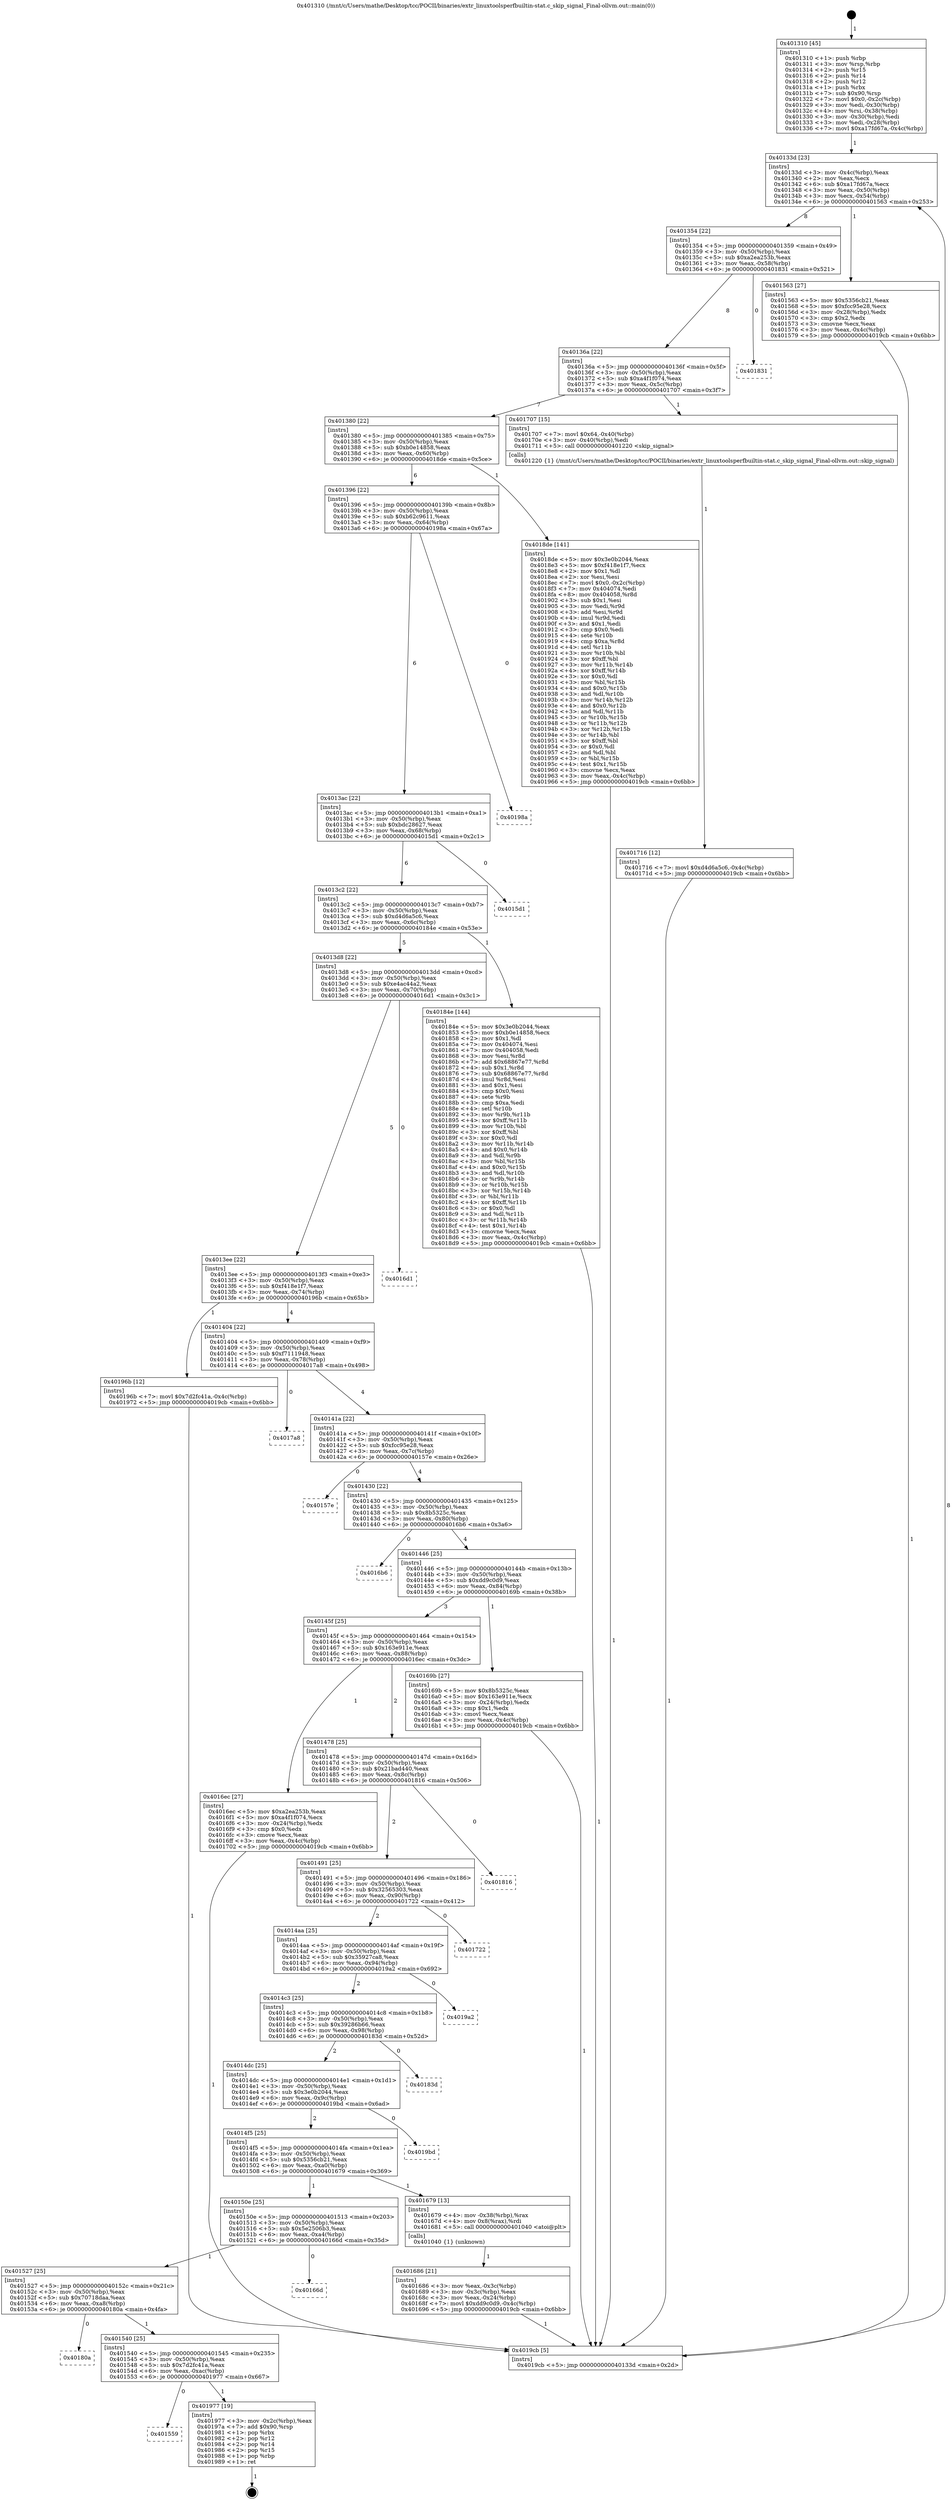 digraph "0x401310" {
  label = "0x401310 (/mnt/c/Users/mathe/Desktop/tcc/POCII/binaries/extr_linuxtoolsperfbuiltin-stat.c_skip_signal_Final-ollvm.out::main(0))"
  labelloc = "t"
  node[shape=record]

  Entry [label="",width=0.3,height=0.3,shape=circle,fillcolor=black,style=filled]
  "0x40133d" [label="{
     0x40133d [23]\l
     | [instrs]\l
     &nbsp;&nbsp;0x40133d \<+3\>: mov -0x4c(%rbp),%eax\l
     &nbsp;&nbsp;0x401340 \<+2\>: mov %eax,%ecx\l
     &nbsp;&nbsp;0x401342 \<+6\>: sub $0xa17fd67a,%ecx\l
     &nbsp;&nbsp;0x401348 \<+3\>: mov %eax,-0x50(%rbp)\l
     &nbsp;&nbsp;0x40134b \<+3\>: mov %ecx,-0x54(%rbp)\l
     &nbsp;&nbsp;0x40134e \<+6\>: je 0000000000401563 \<main+0x253\>\l
  }"]
  "0x401563" [label="{
     0x401563 [27]\l
     | [instrs]\l
     &nbsp;&nbsp;0x401563 \<+5\>: mov $0x5356cb21,%eax\l
     &nbsp;&nbsp;0x401568 \<+5\>: mov $0xfcc95e28,%ecx\l
     &nbsp;&nbsp;0x40156d \<+3\>: mov -0x28(%rbp),%edx\l
     &nbsp;&nbsp;0x401570 \<+3\>: cmp $0x2,%edx\l
     &nbsp;&nbsp;0x401573 \<+3\>: cmovne %ecx,%eax\l
     &nbsp;&nbsp;0x401576 \<+3\>: mov %eax,-0x4c(%rbp)\l
     &nbsp;&nbsp;0x401579 \<+5\>: jmp 00000000004019cb \<main+0x6bb\>\l
  }"]
  "0x401354" [label="{
     0x401354 [22]\l
     | [instrs]\l
     &nbsp;&nbsp;0x401354 \<+5\>: jmp 0000000000401359 \<main+0x49\>\l
     &nbsp;&nbsp;0x401359 \<+3\>: mov -0x50(%rbp),%eax\l
     &nbsp;&nbsp;0x40135c \<+5\>: sub $0xa2ea253b,%eax\l
     &nbsp;&nbsp;0x401361 \<+3\>: mov %eax,-0x58(%rbp)\l
     &nbsp;&nbsp;0x401364 \<+6\>: je 0000000000401831 \<main+0x521\>\l
  }"]
  "0x4019cb" [label="{
     0x4019cb [5]\l
     | [instrs]\l
     &nbsp;&nbsp;0x4019cb \<+5\>: jmp 000000000040133d \<main+0x2d\>\l
  }"]
  "0x401310" [label="{
     0x401310 [45]\l
     | [instrs]\l
     &nbsp;&nbsp;0x401310 \<+1\>: push %rbp\l
     &nbsp;&nbsp;0x401311 \<+3\>: mov %rsp,%rbp\l
     &nbsp;&nbsp;0x401314 \<+2\>: push %r15\l
     &nbsp;&nbsp;0x401316 \<+2\>: push %r14\l
     &nbsp;&nbsp;0x401318 \<+2\>: push %r12\l
     &nbsp;&nbsp;0x40131a \<+1\>: push %rbx\l
     &nbsp;&nbsp;0x40131b \<+7\>: sub $0x90,%rsp\l
     &nbsp;&nbsp;0x401322 \<+7\>: movl $0x0,-0x2c(%rbp)\l
     &nbsp;&nbsp;0x401329 \<+3\>: mov %edi,-0x30(%rbp)\l
     &nbsp;&nbsp;0x40132c \<+4\>: mov %rsi,-0x38(%rbp)\l
     &nbsp;&nbsp;0x401330 \<+3\>: mov -0x30(%rbp),%edi\l
     &nbsp;&nbsp;0x401333 \<+3\>: mov %edi,-0x28(%rbp)\l
     &nbsp;&nbsp;0x401336 \<+7\>: movl $0xa17fd67a,-0x4c(%rbp)\l
  }"]
  Exit [label="",width=0.3,height=0.3,shape=circle,fillcolor=black,style=filled,peripheries=2]
  "0x401831" [label="{
     0x401831\l
  }", style=dashed]
  "0x40136a" [label="{
     0x40136a [22]\l
     | [instrs]\l
     &nbsp;&nbsp;0x40136a \<+5\>: jmp 000000000040136f \<main+0x5f\>\l
     &nbsp;&nbsp;0x40136f \<+3\>: mov -0x50(%rbp),%eax\l
     &nbsp;&nbsp;0x401372 \<+5\>: sub $0xa4f1f074,%eax\l
     &nbsp;&nbsp;0x401377 \<+3\>: mov %eax,-0x5c(%rbp)\l
     &nbsp;&nbsp;0x40137a \<+6\>: je 0000000000401707 \<main+0x3f7\>\l
  }"]
  "0x401559" [label="{
     0x401559\l
  }", style=dashed]
  "0x401707" [label="{
     0x401707 [15]\l
     | [instrs]\l
     &nbsp;&nbsp;0x401707 \<+7\>: movl $0x64,-0x40(%rbp)\l
     &nbsp;&nbsp;0x40170e \<+3\>: mov -0x40(%rbp),%edi\l
     &nbsp;&nbsp;0x401711 \<+5\>: call 0000000000401220 \<skip_signal\>\l
     | [calls]\l
     &nbsp;&nbsp;0x401220 \{1\} (/mnt/c/Users/mathe/Desktop/tcc/POCII/binaries/extr_linuxtoolsperfbuiltin-stat.c_skip_signal_Final-ollvm.out::skip_signal)\l
  }"]
  "0x401380" [label="{
     0x401380 [22]\l
     | [instrs]\l
     &nbsp;&nbsp;0x401380 \<+5\>: jmp 0000000000401385 \<main+0x75\>\l
     &nbsp;&nbsp;0x401385 \<+3\>: mov -0x50(%rbp),%eax\l
     &nbsp;&nbsp;0x401388 \<+5\>: sub $0xb0e14858,%eax\l
     &nbsp;&nbsp;0x40138d \<+3\>: mov %eax,-0x60(%rbp)\l
     &nbsp;&nbsp;0x401390 \<+6\>: je 00000000004018de \<main+0x5ce\>\l
  }"]
  "0x401977" [label="{
     0x401977 [19]\l
     | [instrs]\l
     &nbsp;&nbsp;0x401977 \<+3\>: mov -0x2c(%rbp),%eax\l
     &nbsp;&nbsp;0x40197a \<+7\>: add $0x90,%rsp\l
     &nbsp;&nbsp;0x401981 \<+1\>: pop %rbx\l
     &nbsp;&nbsp;0x401982 \<+2\>: pop %r12\l
     &nbsp;&nbsp;0x401984 \<+2\>: pop %r14\l
     &nbsp;&nbsp;0x401986 \<+2\>: pop %r15\l
     &nbsp;&nbsp;0x401988 \<+1\>: pop %rbp\l
     &nbsp;&nbsp;0x401989 \<+1\>: ret\l
  }"]
  "0x4018de" [label="{
     0x4018de [141]\l
     | [instrs]\l
     &nbsp;&nbsp;0x4018de \<+5\>: mov $0x3e0b2044,%eax\l
     &nbsp;&nbsp;0x4018e3 \<+5\>: mov $0xf418e1f7,%ecx\l
     &nbsp;&nbsp;0x4018e8 \<+2\>: mov $0x1,%dl\l
     &nbsp;&nbsp;0x4018ea \<+2\>: xor %esi,%esi\l
     &nbsp;&nbsp;0x4018ec \<+7\>: movl $0x0,-0x2c(%rbp)\l
     &nbsp;&nbsp;0x4018f3 \<+7\>: mov 0x404074,%edi\l
     &nbsp;&nbsp;0x4018fa \<+8\>: mov 0x404058,%r8d\l
     &nbsp;&nbsp;0x401902 \<+3\>: sub $0x1,%esi\l
     &nbsp;&nbsp;0x401905 \<+3\>: mov %edi,%r9d\l
     &nbsp;&nbsp;0x401908 \<+3\>: add %esi,%r9d\l
     &nbsp;&nbsp;0x40190b \<+4\>: imul %r9d,%edi\l
     &nbsp;&nbsp;0x40190f \<+3\>: and $0x1,%edi\l
     &nbsp;&nbsp;0x401912 \<+3\>: cmp $0x0,%edi\l
     &nbsp;&nbsp;0x401915 \<+4\>: sete %r10b\l
     &nbsp;&nbsp;0x401919 \<+4\>: cmp $0xa,%r8d\l
     &nbsp;&nbsp;0x40191d \<+4\>: setl %r11b\l
     &nbsp;&nbsp;0x401921 \<+3\>: mov %r10b,%bl\l
     &nbsp;&nbsp;0x401924 \<+3\>: xor $0xff,%bl\l
     &nbsp;&nbsp;0x401927 \<+3\>: mov %r11b,%r14b\l
     &nbsp;&nbsp;0x40192a \<+4\>: xor $0xff,%r14b\l
     &nbsp;&nbsp;0x40192e \<+3\>: xor $0x0,%dl\l
     &nbsp;&nbsp;0x401931 \<+3\>: mov %bl,%r15b\l
     &nbsp;&nbsp;0x401934 \<+4\>: and $0x0,%r15b\l
     &nbsp;&nbsp;0x401938 \<+3\>: and %dl,%r10b\l
     &nbsp;&nbsp;0x40193b \<+3\>: mov %r14b,%r12b\l
     &nbsp;&nbsp;0x40193e \<+4\>: and $0x0,%r12b\l
     &nbsp;&nbsp;0x401942 \<+3\>: and %dl,%r11b\l
     &nbsp;&nbsp;0x401945 \<+3\>: or %r10b,%r15b\l
     &nbsp;&nbsp;0x401948 \<+3\>: or %r11b,%r12b\l
     &nbsp;&nbsp;0x40194b \<+3\>: xor %r12b,%r15b\l
     &nbsp;&nbsp;0x40194e \<+3\>: or %r14b,%bl\l
     &nbsp;&nbsp;0x401951 \<+3\>: xor $0xff,%bl\l
     &nbsp;&nbsp;0x401954 \<+3\>: or $0x0,%dl\l
     &nbsp;&nbsp;0x401957 \<+2\>: and %dl,%bl\l
     &nbsp;&nbsp;0x401959 \<+3\>: or %bl,%r15b\l
     &nbsp;&nbsp;0x40195c \<+4\>: test $0x1,%r15b\l
     &nbsp;&nbsp;0x401960 \<+3\>: cmovne %ecx,%eax\l
     &nbsp;&nbsp;0x401963 \<+3\>: mov %eax,-0x4c(%rbp)\l
     &nbsp;&nbsp;0x401966 \<+5\>: jmp 00000000004019cb \<main+0x6bb\>\l
  }"]
  "0x401396" [label="{
     0x401396 [22]\l
     | [instrs]\l
     &nbsp;&nbsp;0x401396 \<+5\>: jmp 000000000040139b \<main+0x8b\>\l
     &nbsp;&nbsp;0x40139b \<+3\>: mov -0x50(%rbp),%eax\l
     &nbsp;&nbsp;0x40139e \<+5\>: sub $0xb62c9611,%eax\l
     &nbsp;&nbsp;0x4013a3 \<+3\>: mov %eax,-0x64(%rbp)\l
     &nbsp;&nbsp;0x4013a6 \<+6\>: je 000000000040198a \<main+0x67a\>\l
  }"]
  "0x401540" [label="{
     0x401540 [25]\l
     | [instrs]\l
     &nbsp;&nbsp;0x401540 \<+5\>: jmp 0000000000401545 \<main+0x235\>\l
     &nbsp;&nbsp;0x401545 \<+3\>: mov -0x50(%rbp),%eax\l
     &nbsp;&nbsp;0x401548 \<+5\>: sub $0x7d2fc41a,%eax\l
     &nbsp;&nbsp;0x40154d \<+6\>: mov %eax,-0xac(%rbp)\l
     &nbsp;&nbsp;0x401553 \<+6\>: je 0000000000401977 \<main+0x667\>\l
  }"]
  "0x40198a" [label="{
     0x40198a\l
  }", style=dashed]
  "0x4013ac" [label="{
     0x4013ac [22]\l
     | [instrs]\l
     &nbsp;&nbsp;0x4013ac \<+5\>: jmp 00000000004013b1 \<main+0xa1\>\l
     &nbsp;&nbsp;0x4013b1 \<+3\>: mov -0x50(%rbp),%eax\l
     &nbsp;&nbsp;0x4013b4 \<+5\>: sub $0xbdc28627,%eax\l
     &nbsp;&nbsp;0x4013b9 \<+3\>: mov %eax,-0x68(%rbp)\l
     &nbsp;&nbsp;0x4013bc \<+6\>: je 00000000004015d1 \<main+0x2c1\>\l
  }"]
  "0x40180a" [label="{
     0x40180a\l
  }", style=dashed]
  "0x4015d1" [label="{
     0x4015d1\l
  }", style=dashed]
  "0x4013c2" [label="{
     0x4013c2 [22]\l
     | [instrs]\l
     &nbsp;&nbsp;0x4013c2 \<+5\>: jmp 00000000004013c7 \<main+0xb7\>\l
     &nbsp;&nbsp;0x4013c7 \<+3\>: mov -0x50(%rbp),%eax\l
     &nbsp;&nbsp;0x4013ca \<+5\>: sub $0xd4d6a5c6,%eax\l
     &nbsp;&nbsp;0x4013cf \<+3\>: mov %eax,-0x6c(%rbp)\l
     &nbsp;&nbsp;0x4013d2 \<+6\>: je 000000000040184e \<main+0x53e\>\l
  }"]
  "0x401527" [label="{
     0x401527 [25]\l
     | [instrs]\l
     &nbsp;&nbsp;0x401527 \<+5\>: jmp 000000000040152c \<main+0x21c\>\l
     &nbsp;&nbsp;0x40152c \<+3\>: mov -0x50(%rbp),%eax\l
     &nbsp;&nbsp;0x40152f \<+5\>: sub $0x70718daa,%eax\l
     &nbsp;&nbsp;0x401534 \<+6\>: mov %eax,-0xa8(%rbp)\l
     &nbsp;&nbsp;0x40153a \<+6\>: je 000000000040180a \<main+0x4fa\>\l
  }"]
  "0x40184e" [label="{
     0x40184e [144]\l
     | [instrs]\l
     &nbsp;&nbsp;0x40184e \<+5\>: mov $0x3e0b2044,%eax\l
     &nbsp;&nbsp;0x401853 \<+5\>: mov $0xb0e14858,%ecx\l
     &nbsp;&nbsp;0x401858 \<+2\>: mov $0x1,%dl\l
     &nbsp;&nbsp;0x40185a \<+7\>: mov 0x404074,%esi\l
     &nbsp;&nbsp;0x401861 \<+7\>: mov 0x404058,%edi\l
     &nbsp;&nbsp;0x401868 \<+3\>: mov %esi,%r8d\l
     &nbsp;&nbsp;0x40186b \<+7\>: add $0x68867e77,%r8d\l
     &nbsp;&nbsp;0x401872 \<+4\>: sub $0x1,%r8d\l
     &nbsp;&nbsp;0x401876 \<+7\>: sub $0x68867e77,%r8d\l
     &nbsp;&nbsp;0x40187d \<+4\>: imul %r8d,%esi\l
     &nbsp;&nbsp;0x401881 \<+3\>: and $0x1,%esi\l
     &nbsp;&nbsp;0x401884 \<+3\>: cmp $0x0,%esi\l
     &nbsp;&nbsp;0x401887 \<+4\>: sete %r9b\l
     &nbsp;&nbsp;0x40188b \<+3\>: cmp $0xa,%edi\l
     &nbsp;&nbsp;0x40188e \<+4\>: setl %r10b\l
     &nbsp;&nbsp;0x401892 \<+3\>: mov %r9b,%r11b\l
     &nbsp;&nbsp;0x401895 \<+4\>: xor $0xff,%r11b\l
     &nbsp;&nbsp;0x401899 \<+3\>: mov %r10b,%bl\l
     &nbsp;&nbsp;0x40189c \<+3\>: xor $0xff,%bl\l
     &nbsp;&nbsp;0x40189f \<+3\>: xor $0x0,%dl\l
     &nbsp;&nbsp;0x4018a2 \<+3\>: mov %r11b,%r14b\l
     &nbsp;&nbsp;0x4018a5 \<+4\>: and $0x0,%r14b\l
     &nbsp;&nbsp;0x4018a9 \<+3\>: and %dl,%r9b\l
     &nbsp;&nbsp;0x4018ac \<+3\>: mov %bl,%r15b\l
     &nbsp;&nbsp;0x4018af \<+4\>: and $0x0,%r15b\l
     &nbsp;&nbsp;0x4018b3 \<+3\>: and %dl,%r10b\l
     &nbsp;&nbsp;0x4018b6 \<+3\>: or %r9b,%r14b\l
     &nbsp;&nbsp;0x4018b9 \<+3\>: or %r10b,%r15b\l
     &nbsp;&nbsp;0x4018bc \<+3\>: xor %r15b,%r14b\l
     &nbsp;&nbsp;0x4018bf \<+3\>: or %bl,%r11b\l
     &nbsp;&nbsp;0x4018c2 \<+4\>: xor $0xff,%r11b\l
     &nbsp;&nbsp;0x4018c6 \<+3\>: or $0x0,%dl\l
     &nbsp;&nbsp;0x4018c9 \<+3\>: and %dl,%r11b\l
     &nbsp;&nbsp;0x4018cc \<+3\>: or %r11b,%r14b\l
     &nbsp;&nbsp;0x4018cf \<+4\>: test $0x1,%r14b\l
     &nbsp;&nbsp;0x4018d3 \<+3\>: cmovne %ecx,%eax\l
     &nbsp;&nbsp;0x4018d6 \<+3\>: mov %eax,-0x4c(%rbp)\l
     &nbsp;&nbsp;0x4018d9 \<+5\>: jmp 00000000004019cb \<main+0x6bb\>\l
  }"]
  "0x4013d8" [label="{
     0x4013d8 [22]\l
     | [instrs]\l
     &nbsp;&nbsp;0x4013d8 \<+5\>: jmp 00000000004013dd \<main+0xcd\>\l
     &nbsp;&nbsp;0x4013dd \<+3\>: mov -0x50(%rbp),%eax\l
     &nbsp;&nbsp;0x4013e0 \<+5\>: sub $0xe4ac44a2,%eax\l
     &nbsp;&nbsp;0x4013e5 \<+3\>: mov %eax,-0x70(%rbp)\l
     &nbsp;&nbsp;0x4013e8 \<+6\>: je 00000000004016d1 \<main+0x3c1\>\l
  }"]
  "0x40166d" [label="{
     0x40166d\l
  }", style=dashed]
  "0x4016d1" [label="{
     0x4016d1\l
  }", style=dashed]
  "0x4013ee" [label="{
     0x4013ee [22]\l
     | [instrs]\l
     &nbsp;&nbsp;0x4013ee \<+5\>: jmp 00000000004013f3 \<main+0xe3\>\l
     &nbsp;&nbsp;0x4013f3 \<+3\>: mov -0x50(%rbp),%eax\l
     &nbsp;&nbsp;0x4013f6 \<+5\>: sub $0xf418e1f7,%eax\l
     &nbsp;&nbsp;0x4013fb \<+3\>: mov %eax,-0x74(%rbp)\l
     &nbsp;&nbsp;0x4013fe \<+6\>: je 000000000040196b \<main+0x65b\>\l
  }"]
  "0x401716" [label="{
     0x401716 [12]\l
     | [instrs]\l
     &nbsp;&nbsp;0x401716 \<+7\>: movl $0xd4d6a5c6,-0x4c(%rbp)\l
     &nbsp;&nbsp;0x40171d \<+5\>: jmp 00000000004019cb \<main+0x6bb\>\l
  }"]
  "0x40196b" [label="{
     0x40196b [12]\l
     | [instrs]\l
     &nbsp;&nbsp;0x40196b \<+7\>: movl $0x7d2fc41a,-0x4c(%rbp)\l
     &nbsp;&nbsp;0x401972 \<+5\>: jmp 00000000004019cb \<main+0x6bb\>\l
  }"]
  "0x401404" [label="{
     0x401404 [22]\l
     | [instrs]\l
     &nbsp;&nbsp;0x401404 \<+5\>: jmp 0000000000401409 \<main+0xf9\>\l
     &nbsp;&nbsp;0x401409 \<+3\>: mov -0x50(%rbp),%eax\l
     &nbsp;&nbsp;0x40140c \<+5\>: sub $0xf7111948,%eax\l
     &nbsp;&nbsp;0x401411 \<+3\>: mov %eax,-0x78(%rbp)\l
     &nbsp;&nbsp;0x401414 \<+6\>: je 00000000004017a8 \<main+0x498\>\l
  }"]
  "0x401686" [label="{
     0x401686 [21]\l
     | [instrs]\l
     &nbsp;&nbsp;0x401686 \<+3\>: mov %eax,-0x3c(%rbp)\l
     &nbsp;&nbsp;0x401689 \<+3\>: mov -0x3c(%rbp),%eax\l
     &nbsp;&nbsp;0x40168c \<+3\>: mov %eax,-0x24(%rbp)\l
     &nbsp;&nbsp;0x40168f \<+7\>: movl $0xdd9c0d9,-0x4c(%rbp)\l
     &nbsp;&nbsp;0x401696 \<+5\>: jmp 00000000004019cb \<main+0x6bb\>\l
  }"]
  "0x4017a8" [label="{
     0x4017a8\l
  }", style=dashed]
  "0x40141a" [label="{
     0x40141a [22]\l
     | [instrs]\l
     &nbsp;&nbsp;0x40141a \<+5\>: jmp 000000000040141f \<main+0x10f\>\l
     &nbsp;&nbsp;0x40141f \<+3\>: mov -0x50(%rbp),%eax\l
     &nbsp;&nbsp;0x401422 \<+5\>: sub $0xfcc95e28,%eax\l
     &nbsp;&nbsp;0x401427 \<+3\>: mov %eax,-0x7c(%rbp)\l
     &nbsp;&nbsp;0x40142a \<+6\>: je 000000000040157e \<main+0x26e\>\l
  }"]
  "0x40150e" [label="{
     0x40150e [25]\l
     | [instrs]\l
     &nbsp;&nbsp;0x40150e \<+5\>: jmp 0000000000401513 \<main+0x203\>\l
     &nbsp;&nbsp;0x401513 \<+3\>: mov -0x50(%rbp),%eax\l
     &nbsp;&nbsp;0x401516 \<+5\>: sub $0x5e2506b3,%eax\l
     &nbsp;&nbsp;0x40151b \<+6\>: mov %eax,-0xa4(%rbp)\l
     &nbsp;&nbsp;0x401521 \<+6\>: je 000000000040166d \<main+0x35d\>\l
  }"]
  "0x40157e" [label="{
     0x40157e\l
  }", style=dashed]
  "0x401430" [label="{
     0x401430 [22]\l
     | [instrs]\l
     &nbsp;&nbsp;0x401430 \<+5\>: jmp 0000000000401435 \<main+0x125\>\l
     &nbsp;&nbsp;0x401435 \<+3\>: mov -0x50(%rbp),%eax\l
     &nbsp;&nbsp;0x401438 \<+5\>: sub $0x8b5325c,%eax\l
     &nbsp;&nbsp;0x40143d \<+3\>: mov %eax,-0x80(%rbp)\l
     &nbsp;&nbsp;0x401440 \<+6\>: je 00000000004016b6 \<main+0x3a6\>\l
  }"]
  "0x401679" [label="{
     0x401679 [13]\l
     | [instrs]\l
     &nbsp;&nbsp;0x401679 \<+4\>: mov -0x38(%rbp),%rax\l
     &nbsp;&nbsp;0x40167d \<+4\>: mov 0x8(%rax),%rdi\l
     &nbsp;&nbsp;0x401681 \<+5\>: call 0000000000401040 \<atoi@plt\>\l
     | [calls]\l
     &nbsp;&nbsp;0x401040 \{1\} (unknown)\l
  }"]
  "0x4016b6" [label="{
     0x4016b6\l
  }", style=dashed]
  "0x401446" [label="{
     0x401446 [25]\l
     | [instrs]\l
     &nbsp;&nbsp;0x401446 \<+5\>: jmp 000000000040144b \<main+0x13b\>\l
     &nbsp;&nbsp;0x40144b \<+3\>: mov -0x50(%rbp),%eax\l
     &nbsp;&nbsp;0x40144e \<+5\>: sub $0xdd9c0d9,%eax\l
     &nbsp;&nbsp;0x401453 \<+6\>: mov %eax,-0x84(%rbp)\l
     &nbsp;&nbsp;0x401459 \<+6\>: je 000000000040169b \<main+0x38b\>\l
  }"]
  "0x4014f5" [label="{
     0x4014f5 [25]\l
     | [instrs]\l
     &nbsp;&nbsp;0x4014f5 \<+5\>: jmp 00000000004014fa \<main+0x1ea\>\l
     &nbsp;&nbsp;0x4014fa \<+3\>: mov -0x50(%rbp),%eax\l
     &nbsp;&nbsp;0x4014fd \<+5\>: sub $0x5356cb21,%eax\l
     &nbsp;&nbsp;0x401502 \<+6\>: mov %eax,-0xa0(%rbp)\l
     &nbsp;&nbsp;0x401508 \<+6\>: je 0000000000401679 \<main+0x369\>\l
  }"]
  "0x40169b" [label="{
     0x40169b [27]\l
     | [instrs]\l
     &nbsp;&nbsp;0x40169b \<+5\>: mov $0x8b5325c,%eax\l
     &nbsp;&nbsp;0x4016a0 \<+5\>: mov $0x163e911e,%ecx\l
     &nbsp;&nbsp;0x4016a5 \<+3\>: mov -0x24(%rbp),%edx\l
     &nbsp;&nbsp;0x4016a8 \<+3\>: cmp $0x1,%edx\l
     &nbsp;&nbsp;0x4016ab \<+3\>: cmovl %ecx,%eax\l
     &nbsp;&nbsp;0x4016ae \<+3\>: mov %eax,-0x4c(%rbp)\l
     &nbsp;&nbsp;0x4016b1 \<+5\>: jmp 00000000004019cb \<main+0x6bb\>\l
  }"]
  "0x40145f" [label="{
     0x40145f [25]\l
     | [instrs]\l
     &nbsp;&nbsp;0x40145f \<+5\>: jmp 0000000000401464 \<main+0x154\>\l
     &nbsp;&nbsp;0x401464 \<+3\>: mov -0x50(%rbp),%eax\l
     &nbsp;&nbsp;0x401467 \<+5\>: sub $0x163e911e,%eax\l
     &nbsp;&nbsp;0x40146c \<+6\>: mov %eax,-0x88(%rbp)\l
     &nbsp;&nbsp;0x401472 \<+6\>: je 00000000004016ec \<main+0x3dc\>\l
  }"]
  "0x4019bd" [label="{
     0x4019bd\l
  }", style=dashed]
  "0x4016ec" [label="{
     0x4016ec [27]\l
     | [instrs]\l
     &nbsp;&nbsp;0x4016ec \<+5\>: mov $0xa2ea253b,%eax\l
     &nbsp;&nbsp;0x4016f1 \<+5\>: mov $0xa4f1f074,%ecx\l
     &nbsp;&nbsp;0x4016f6 \<+3\>: mov -0x24(%rbp),%edx\l
     &nbsp;&nbsp;0x4016f9 \<+3\>: cmp $0x0,%edx\l
     &nbsp;&nbsp;0x4016fc \<+3\>: cmove %ecx,%eax\l
     &nbsp;&nbsp;0x4016ff \<+3\>: mov %eax,-0x4c(%rbp)\l
     &nbsp;&nbsp;0x401702 \<+5\>: jmp 00000000004019cb \<main+0x6bb\>\l
  }"]
  "0x401478" [label="{
     0x401478 [25]\l
     | [instrs]\l
     &nbsp;&nbsp;0x401478 \<+5\>: jmp 000000000040147d \<main+0x16d\>\l
     &nbsp;&nbsp;0x40147d \<+3\>: mov -0x50(%rbp),%eax\l
     &nbsp;&nbsp;0x401480 \<+5\>: sub $0x21bad440,%eax\l
     &nbsp;&nbsp;0x401485 \<+6\>: mov %eax,-0x8c(%rbp)\l
     &nbsp;&nbsp;0x40148b \<+6\>: je 0000000000401816 \<main+0x506\>\l
  }"]
  "0x4014dc" [label="{
     0x4014dc [25]\l
     | [instrs]\l
     &nbsp;&nbsp;0x4014dc \<+5\>: jmp 00000000004014e1 \<main+0x1d1\>\l
     &nbsp;&nbsp;0x4014e1 \<+3\>: mov -0x50(%rbp),%eax\l
     &nbsp;&nbsp;0x4014e4 \<+5\>: sub $0x3e0b2044,%eax\l
     &nbsp;&nbsp;0x4014e9 \<+6\>: mov %eax,-0x9c(%rbp)\l
     &nbsp;&nbsp;0x4014ef \<+6\>: je 00000000004019bd \<main+0x6ad\>\l
  }"]
  "0x401816" [label="{
     0x401816\l
  }", style=dashed]
  "0x401491" [label="{
     0x401491 [25]\l
     | [instrs]\l
     &nbsp;&nbsp;0x401491 \<+5\>: jmp 0000000000401496 \<main+0x186\>\l
     &nbsp;&nbsp;0x401496 \<+3\>: mov -0x50(%rbp),%eax\l
     &nbsp;&nbsp;0x401499 \<+5\>: sub $0x32565303,%eax\l
     &nbsp;&nbsp;0x40149e \<+6\>: mov %eax,-0x90(%rbp)\l
     &nbsp;&nbsp;0x4014a4 \<+6\>: je 0000000000401722 \<main+0x412\>\l
  }"]
  "0x40183d" [label="{
     0x40183d\l
  }", style=dashed]
  "0x401722" [label="{
     0x401722\l
  }", style=dashed]
  "0x4014aa" [label="{
     0x4014aa [25]\l
     | [instrs]\l
     &nbsp;&nbsp;0x4014aa \<+5\>: jmp 00000000004014af \<main+0x19f\>\l
     &nbsp;&nbsp;0x4014af \<+3\>: mov -0x50(%rbp),%eax\l
     &nbsp;&nbsp;0x4014b2 \<+5\>: sub $0x35927ca8,%eax\l
     &nbsp;&nbsp;0x4014b7 \<+6\>: mov %eax,-0x94(%rbp)\l
     &nbsp;&nbsp;0x4014bd \<+6\>: je 00000000004019a2 \<main+0x692\>\l
  }"]
  "0x4014c3" [label="{
     0x4014c3 [25]\l
     | [instrs]\l
     &nbsp;&nbsp;0x4014c3 \<+5\>: jmp 00000000004014c8 \<main+0x1b8\>\l
     &nbsp;&nbsp;0x4014c8 \<+3\>: mov -0x50(%rbp),%eax\l
     &nbsp;&nbsp;0x4014cb \<+5\>: sub $0x39286b66,%eax\l
     &nbsp;&nbsp;0x4014d0 \<+6\>: mov %eax,-0x98(%rbp)\l
     &nbsp;&nbsp;0x4014d6 \<+6\>: je 000000000040183d \<main+0x52d\>\l
  }"]
  "0x4019a2" [label="{
     0x4019a2\l
  }", style=dashed]
  Entry -> "0x401310" [label=" 1"]
  "0x40133d" -> "0x401563" [label=" 1"]
  "0x40133d" -> "0x401354" [label=" 8"]
  "0x401563" -> "0x4019cb" [label=" 1"]
  "0x401310" -> "0x40133d" [label=" 1"]
  "0x4019cb" -> "0x40133d" [label=" 8"]
  "0x401977" -> Exit [label=" 1"]
  "0x401354" -> "0x401831" [label=" 0"]
  "0x401354" -> "0x40136a" [label=" 8"]
  "0x401540" -> "0x401559" [label=" 0"]
  "0x40136a" -> "0x401707" [label=" 1"]
  "0x40136a" -> "0x401380" [label=" 7"]
  "0x401540" -> "0x401977" [label=" 1"]
  "0x401380" -> "0x4018de" [label=" 1"]
  "0x401380" -> "0x401396" [label=" 6"]
  "0x401527" -> "0x401540" [label=" 1"]
  "0x401396" -> "0x40198a" [label=" 0"]
  "0x401396" -> "0x4013ac" [label=" 6"]
  "0x401527" -> "0x40180a" [label=" 0"]
  "0x4013ac" -> "0x4015d1" [label=" 0"]
  "0x4013ac" -> "0x4013c2" [label=" 6"]
  "0x40150e" -> "0x401527" [label=" 1"]
  "0x4013c2" -> "0x40184e" [label=" 1"]
  "0x4013c2" -> "0x4013d8" [label=" 5"]
  "0x40150e" -> "0x40166d" [label=" 0"]
  "0x4013d8" -> "0x4016d1" [label=" 0"]
  "0x4013d8" -> "0x4013ee" [label=" 5"]
  "0x40196b" -> "0x4019cb" [label=" 1"]
  "0x4013ee" -> "0x40196b" [label=" 1"]
  "0x4013ee" -> "0x401404" [label=" 4"]
  "0x4018de" -> "0x4019cb" [label=" 1"]
  "0x401404" -> "0x4017a8" [label=" 0"]
  "0x401404" -> "0x40141a" [label=" 4"]
  "0x40184e" -> "0x4019cb" [label=" 1"]
  "0x40141a" -> "0x40157e" [label=" 0"]
  "0x40141a" -> "0x401430" [label=" 4"]
  "0x401716" -> "0x4019cb" [label=" 1"]
  "0x401430" -> "0x4016b6" [label=" 0"]
  "0x401430" -> "0x401446" [label=" 4"]
  "0x401707" -> "0x401716" [label=" 1"]
  "0x401446" -> "0x40169b" [label=" 1"]
  "0x401446" -> "0x40145f" [label=" 3"]
  "0x40169b" -> "0x4019cb" [label=" 1"]
  "0x40145f" -> "0x4016ec" [label=" 1"]
  "0x40145f" -> "0x401478" [label=" 2"]
  "0x401686" -> "0x4019cb" [label=" 1"]
  "0x401478" -> "0x401816" [label=" 0"]
  "0x401478" -> "0x401491" [label=" 2"]
  "0x4014f5" -> "0x40150e" [label=" 1"]
  "0x401491" -> "0x401722" [label=" 0"]
  "0x401491" -> "0x4014aa" [label=" 2"]
  "0x4014f5" -> "0x401679" [label=" 1"]
  "0x4014aa" -> "0x4019a2" [label=" 0"]
  "0x4014aa" -> "0x4014c3" [label=" 2"]
  "0x4016ec" -> "0x4019cb" [label=" 1"]
  "0x4014c3" -> "0x40183d" [label=" 0"]
  "0x4014c3" -> "0x4014dc" [label=" 2"]
  "0x401679" -> "0x401686" [label=" 1"]
  "0x4014dc" -> "0x4019bd" [label=" 0"]
  "0x4014dc" -> "0x4014f5" [label=" 2"]
}
